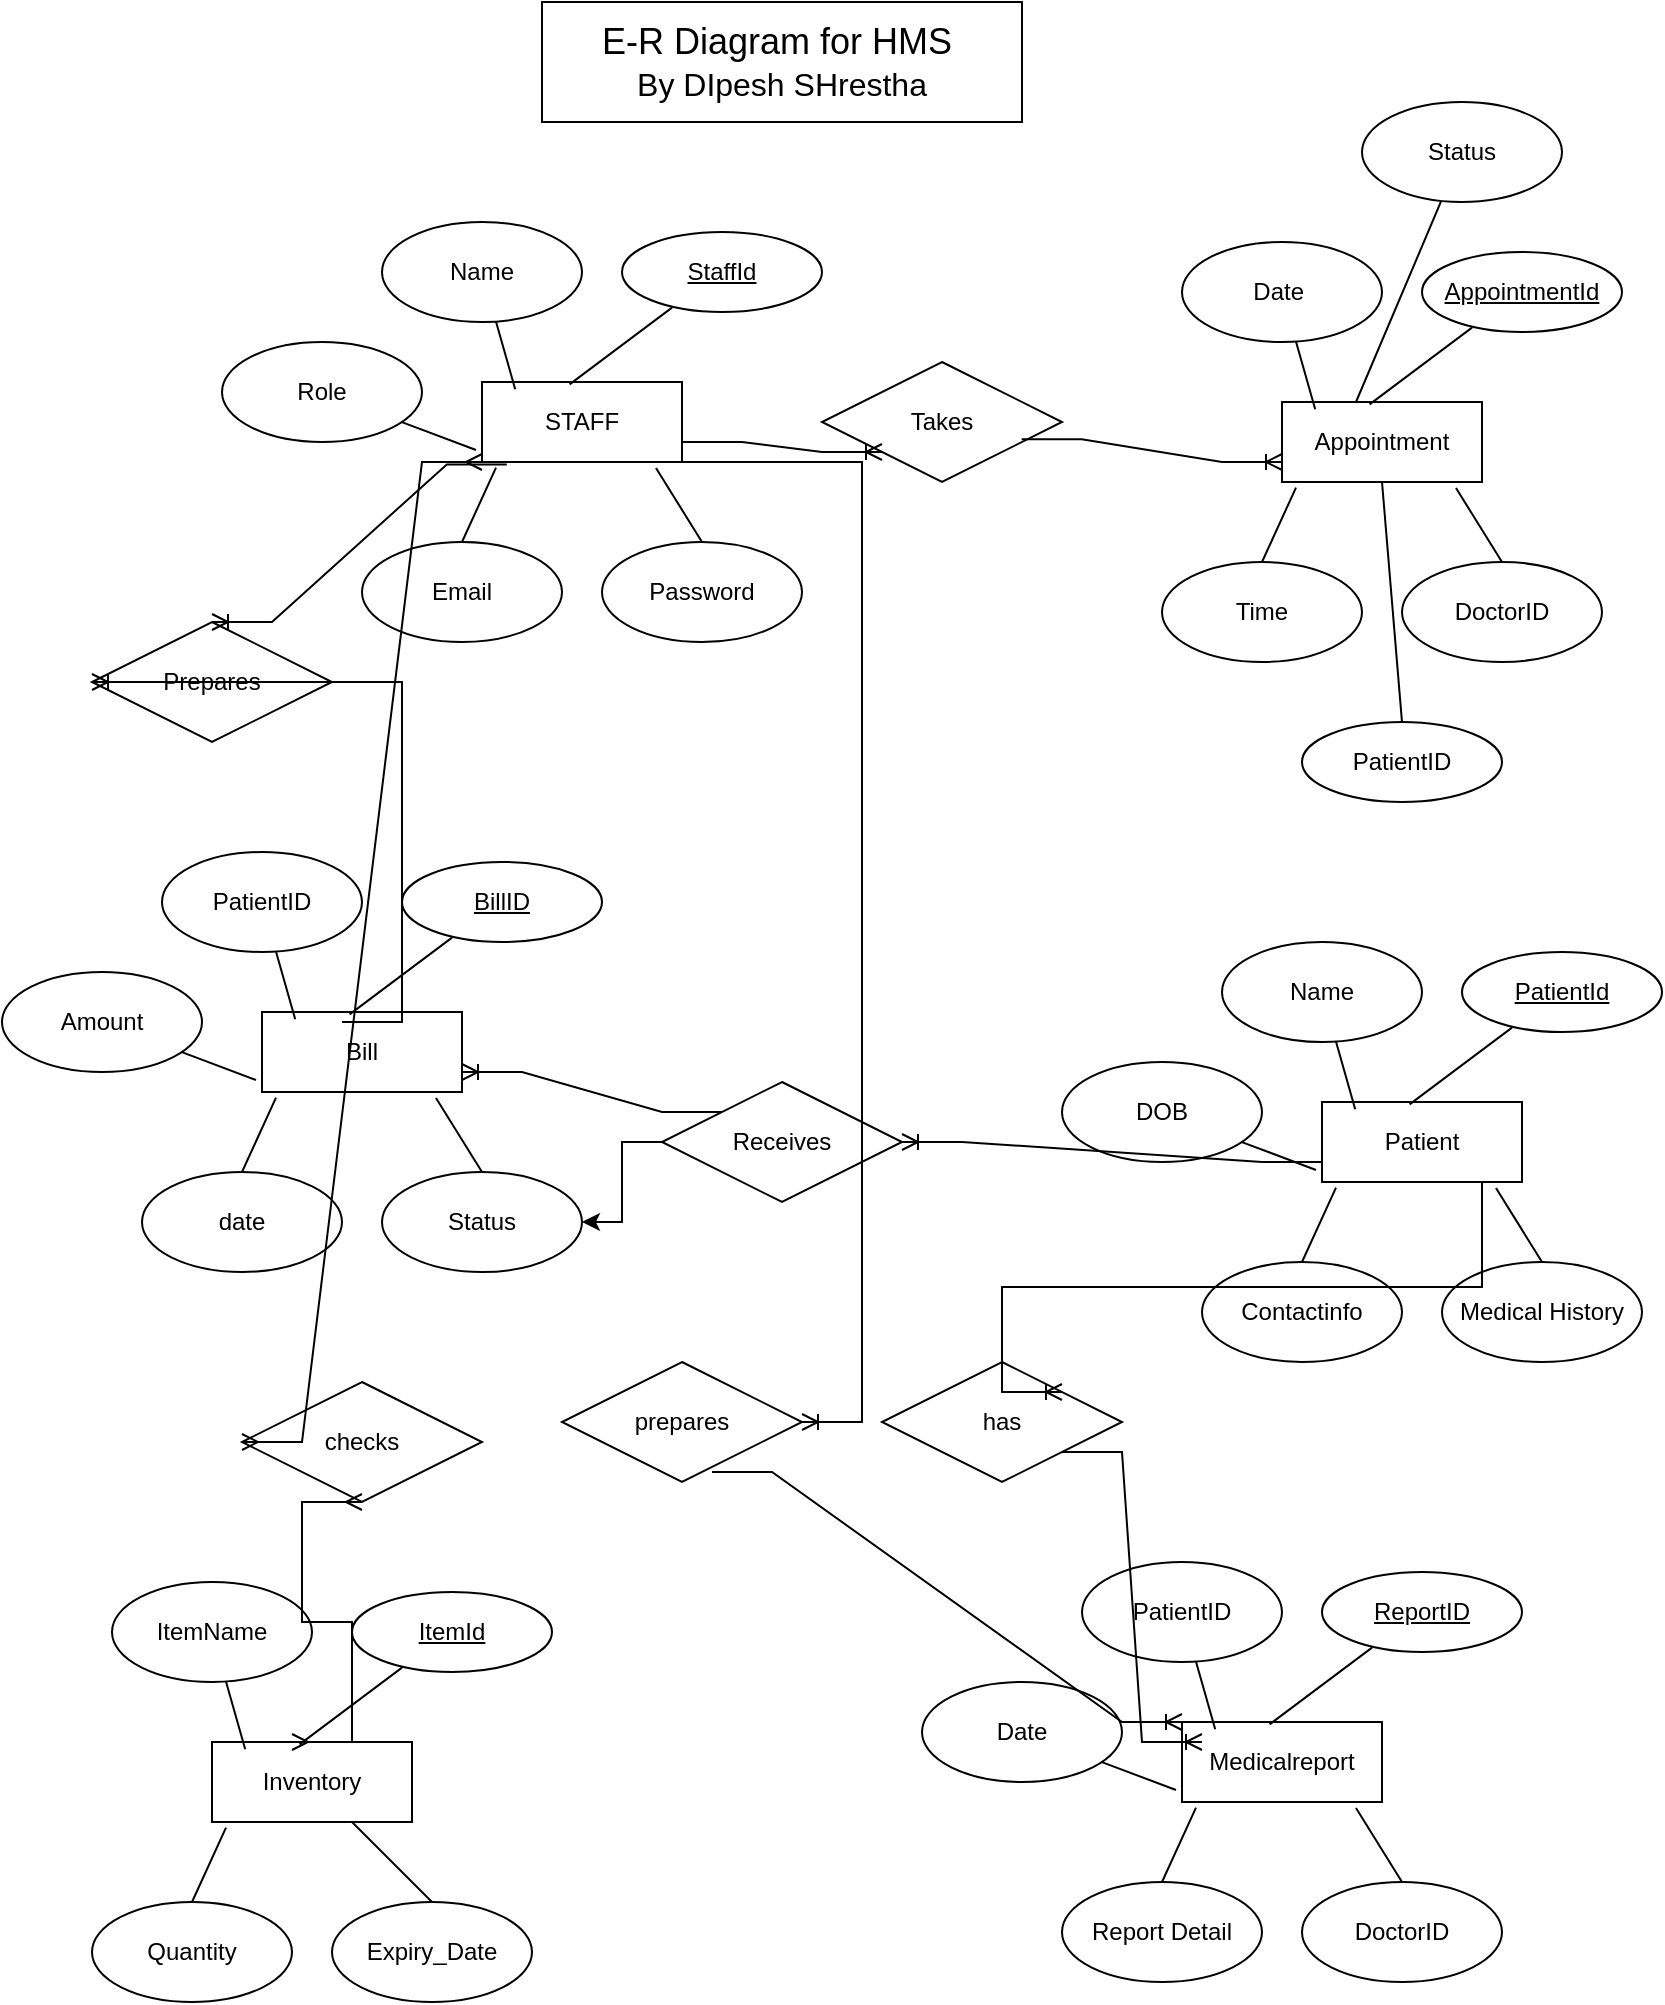 <mxfile version="24.7.5">
  <diagram name="Page-1" id="xwE9w0ND5p_MPtP_wjFy">
    <mxGraphModel dx="1927" dy="1035" grid="1" gridSize="10" guides="1" tooltips="1" connect="1" arrows="1" fold="1" page="1" pageScale="1" pageWidth="850" pageHeight="1100" math="0" shadow="0">
      <root>
        <mxCell id="0" />
        <mxCell id="1" parent="0" />
        <mxCell id="L9grCcNbEWZBXhojrE6Y-1" value="STAFF" style="whiteSpace=wrap;html=1;align=center;" vertex="1" parent="1">
          <mxGeometry x="280" y="210" width="100" height="40" as="geometry" />
        </mxCell>
        <mxCell id="L9grCcNbEWZBXhojrE6Y-4" value="" style="endArrow=none;html=1;rounded=0;entryX=0.166;entryY=0.09;entryDx=0;entryDy=0;entryPerimeter=0;" edge="1" parent="1" source="L9grCcNbEWZBXhojrE6Y-5" target="L9grCcNbEWZBXhojrE6Y-1">
          <mxGeometry relative="1" as="geometry">
            <mxPoint x="270" y="110" as="sourcePoint" />
            <mxPoint x="310" y="320" as="targetPoint" />
          </mxGeometry>
        </mxCell>
        <mxCell id="L9grCcNbEWZBXhojrE6Y-6" value="StaffId" style="ellipse;whiteSpace=wrap;html=1;align=center;fontStyle=4;" vertex="1" parent="1">
          <mxGeometry x="350" y="135" width="100" height="40" as="geometry" />
        </mxCell>
        <mxCell id="L9grCcNbEWZBXhojrE6Y-5" value="Name" style="ellipse;whiteSpace=wrap;html=1;align=center;" vertex="1" parent="1">
          <mxGeometry x="230" y="130" width="100" height="50" as="geometry" />
        </mxCell>
        <mxCell id="L9grCcNbEWZBXhojrE6Y-8" value="" style="endArrow=none;html=1;rounded=0;entryX=0.438;entryY=0.03;entryDx=0;entryDy=0;entryPerimeter=0;exitX=0.25;exitY=0.945;exitDx=0;exitDy=0;exitPerimeter=0;" edge="1" parent="1" source="L9grCcNbEWZBXhojrE6Y-6" target="L9grCcNbEWZBXhojrE6Y-1">
          <mxGeometry relative="1" as="geometry">
            <mxPoint x="297" y="190" as="sourcePoint" />
            <mxPoint x="307" y="224" as="targetPoint" />
          </mxGeometry>
        </mxCell>
        <mxCell id="L9grCcNbEWZBXhojrE6Y-9" value="Role" style="ellipse;whiteSpace=wrap;html=1;align=center;" vertex="1" parent="1">
          <mxGeometry x="150" y="190" width="100" height="50" as="geometry" />
        </mxCell>
        <mxCell id="L9grCcNbEWZBXhojrE6Y-10" value="" style="endArrow=none;html=1;rounded=0;entryX=0.166;entryY=0.09;entryDx=0;entryDy=0;entryPerimeter=0;" edge="1" source="L9grCcNbEWZBXhojrE6Y-9" parent="1">
          <mxGeometry relative="1" as="geometry">
            <mxPoint x="250" y="140" as="sourcePoint" />
            <mxPoint x="277" y="244" as="targetPoint" />
          </mxGeometry>
        </mxCell>
        <mxCell id="L9grCcNbEWZBXhojrE6Y-11" value="Email" style="ellipse;whiteSpace=wrap;html=1;align=center;" vertex="1" parent="1">
          <mxGeometry x="220" y="290" width="100" height="50" as="geometry" />
        </mxCell>
        <mxCell id="L9grCcNbEWZBXhojrE6Y-12" value="" style="endArrow=none;html=1;rounded=0;entryX=0.5;entryY=0;entryDx=0;entryDy=0;exitX=0.07;exitY=1.07;exitDx=0;exitDy=0;exitPerimeter=0;" edge="1" parent="1" source="L9grCcNbEWZBXhojrE6Y-1" target="L9grCcNbEWZBXhojrE6Y-11">
          <mxGeometry relative="1" as="geometry">
            <mxPoint x="297" y="190" as="sourcePoint" />
            <mxPoint x="307" y="224" as="targetPoint" />
          </mxGeometry>
        </mxCell>
        <mxCell id="L9grCcNbEWZBXhojrE6Y-13" value="" style="endArrow=none;html=1;rounded=0;entryX=0.5;entryY=0;entryDx=0;entryDy=0;exitX=0.07;exitY=1.07;exitDx=0;exitDy=0;exitPerimeter=0;" edge="1" target="L9grCcNbEWZBXhojrE6Y-14" parent="1">
          <mxGeometry relative="1" as="geometry">
            <mxPoint x="367" y="253" as="sourcePoint" />
            <mxPoint x="387" y="224" as="targetPoint" />
          </mxGeometry>
        </mxCell>
        <mxCell id="L9grCcNbEWZBXhojrE6Y-14" value="Password" style="ellipse;whiteSpace=wrap;html=1;align=center;" vertex="1" parent="1">
          <mxGeometry x="340" y="290" width="100" height="50" as="geometry" />
        </mxCell>
        <mxCell id="L9grCcNbEWZBXhojrE6Y-15" value="Takes" style="shape=rhombus;perimeter=rhombusPerimeter;whiteSpace=wrap;html=1;align=center;" vertex="1" parent="1">
          <mxGeometry x="450" y="200" width="120" height="60" as="geometry" />
        </mxCell>
        <mxCell id="L9grCcNbEWZBXhojrE6Y-16" value="Appointment" style="whiteSpace=wrap;html=1;align=center;" vertex="1" parent="1">
          <mxGeometry x="680" y="220" width="100" height="40" as="geometry" />
        </mxCell>
        <mxCell id="L9grCcNbEWZBXhojrE6Y-17" value="" style="endArrow=none;html=1;rounded=0;entryX=0.166;entryY=0.09;entryDx=0;entryDy=0;entryPerimeter=0;" edge="1" source="L9grCcNbEWZBXhojrE6Y-19" target="L9grCcNbEWZBXhojrE6Y-16" parent="1">
          <mxGeometry relative="1" as="geometry">
            <mxPoint x="670" y="120" as="sourcePoint" />
            <mxPoint x="710" y="330" as="targetPoint" />
          </mxGeometry>
        </mxCell>
        <mxCell id="L9grCcNbEWZBXhojrE6Y-18" value="AppointmentId" style="ellipse;whiteSpace=wrap;html=1;align=center;fontStyle=4;" vertex="1" parent="1">
          <mxGeometry x="750" y="145" width="100" height="40" as="geometry" />
        </mxCell>
        <mxCell id="L9grCcNbEWZBXhojrE6Y-19" value="Date&amp;nbsp;" style="ellipse;whiteSpace=wrap;html=1;align=center;" vertex="1" parent="1">
          <mxGeometry x="630" y="140" width="100" height="50" as="geometry" />
        </mxCell>
        <mxCell id="L9grCcNbEWZBXhojrE6Y-20" value="" style="endArrow=none;html=1;rounded=0;entryX=0.438;entryY=0.03;entryDx=0;entryDy=0;entryPerimeter=0;exitX=0.25;exitY=0.945;exitDx=0;exitDy=0;exitPerimeter=0;" edge="1" source="L9grCcNbEWZBXhojrE6Y-18" target="L9grCcNbEWZBXhojrE6Y-16" parent="1">
          <mxGeometry relative="1" as="geometry">
            <mxPoint x="697" y="200" as="sourcePoint" />
            <mxPoint x="707" y="234" as="targetPoint" />
          </mxGeometry>
        </mxCell>
        <mxCell id="L9grCcNbEWZBXhojrE6Y-22" value="Time" style="ellipse;whiteSpace=wrap;html=1;align=center;" vertex="1" parent="1">
          <mxGeometry x="620" y="300" width="100" height="50" as="geometry" />
        </mxCell>
        <mxCell id="L9grCcNbEWZBXhojrE6Y-23" value="" style="endArrow=none;html=1;rounded=0;entryX=0.5;entryY=0;entryDx=0;entryDy=0;exitX=0.07;exitY=1.07;exitDx=0;exitDy=0;exitPerimeter=0;" edge="1" source="L9grCcNbEWZBXhojrE6Y-16" target="L9grCcNbEWZBXhojrE6Y-22" parent="1">
          <mxGeometry relative="1" as="geometry">
            <mxPoint x="697" y="200" as="sourcePoint" />
            <mxPoint x="707" y="234" as="targetPoint" />
          </mxGeometry>
        </mxCell>
        <mxCell id="L9grCcNbEWZBXhojrE6Y-24" value="" style="endArrow=none;html=1;rounded=0;entryX=0.5;entryY=0;entryDx=0;entryDy=0;exitX=0.07;exitY=1.07;exitDx=0;exitDy=0;exitPerimeter=0;" edge="1" target="L9grCcNbEWZBXhojrE6Y-25" parent="1">
          <mxGeometry relative="1" as="geometry">
            <mxPoint x="767" y="263" as="sourcePoint" />
            <mxPoint x="787" y="234" as="targetPoint" />
          </mxGeometry>
        </mxCell>
        <mxCell id="L9grCcNbEWZBXhojrE6Y-25" value="DoctorID" style="ellipse;whiteSpace=wrap;html=1;align=center;" vertex="1" parent="1">
          <mxGeometry x="740" y="300" width="100" height="50" as="geometry" />
        </mxCell>
        <mxCell id="L9grCcNbEWZBXhojrE6Y-26" value="PatientID" style="ellipse;whiteSpace=wrap;html=1;align=center;" vertex="1" parent="1">
          <mxGeometry x="690" y="380" width="100" height="40" as="geometry" />
        </mxCell>
        <mxCell id="L9grCcNbEWZBXhojrE6Y-27" value="" style="endArrow=none;html=1;rounded=0;exitX=0.5;exitY=1;exitDx=0;exitDy=0;entryX=0.5;entryY=0;entryDx=0;entryDy=0;" edge="1" target="L9grCcNbEWZBXhojrE6Y-26" parent="1" source="L9grCcNbEWZBXhojrE6Y-16">
          <mxGeometry relative="1" as="geometry">
            <mxPoint x="777" y="240" as="sourcePoint" />
            <mxPoint x="730" y="370" as="targetPoint" />
          </mxGeometry>
        </mxCell>
        <mxCell id="L9grCcNbEWZBXhojrE6Y-28" value="" style="endArrow=none;html=1;rounded=0;entryX=0.166;entryY=0.09;entryDx=0;entryDy=0;entryPerimeter=0;" edge="1" source="L9grCcNbEWZBXhojrE6Y-29" parent="1">
          <mxGeometry relative="1" as="geometry">
            <mxPoint x="690" y="116" as="sourcePoint" />
            <mxPoint x="717" y="220" as="targetPoint" />
          </mxGeometry>
        </mxCell>
        <mxCell id="L9grCcNbEWZBXhojrE6Y-29" value="Status" style="ellipse;whiteSpace=wrap;html=1;align=center;" vertex="1" parent="1">
          <mxGeometry x="720" y="70" width="100" height="50" as="geometry" />
        </mxCell>
        <mxCell id="L9grCcNbEWZBXhojrE6Y-30" value="Patient" style="whiteSpace=wrap;html=1;align=center;" vertex="1" parent="1">
          <mxGeometry x="700" y="570" width="100" height="40" as="geometry" />
        </mxCell>
        <mxCell id="L9grCcNbEWZBXhojrE6Y-31" value="" style="endArrow=none;html=1;rounded=0;entryX=0.166;entryY=0.09;entryDx=0;entryDy=0;entryPerimeter=0;" edge="1" source="L9grCcNbEWZBXhojrE6Y-33" target="L9grCcNbEWZBXhojrE6Y-30" parent="1">
          <mxGeometry relative="1" as="geometry">
            <mxPoint x="690" y="470" as="sourcePoint" />
            <mxPoint x="730" y="680" as="targetPoint" />
          </mxGeometry>
        </mxCell>
        <mxCell id="L9grCcNbEWZBXhojrE6Y-32" value="PatientId" style="ellipse;whiteSpace=wrap;html=1;align=center;fontStyle=4;" vertex="1" parent="1">
          <mxGeometry x="770" y="495" width="100" height="40" as="geometry" />
        </mxCell>
        <mxCell id="L9grCcNbEWZBXhojrE6Y-33" value="Name" style="ellipse;whiteSpace=wrap;html=1;align=center;" vertex="1" parent="1">
          <mxGeometry x="650" y="490" width="100" height="50" as="geometry" />
        </mxCell>
        <mxCell id="L9grCcNbEWZBXhojrE6Y-34" value="" style="endArrow=none;html=1;rounded=0;entryX=0.438;entryY=0.03;entryDx=0;entryDy=0;entryPerimeter=0;exitX=0.25;exitY=0.945;exitDx=0;exitDy=0;exitPerimeter=0;" edge="1" source="L9grCcNbEWZBXhojrE6Y-32" target="L9grCcNbEWZBXhojrE6Y-30" parent="1">
          <mxGeometry relative="1" as="geometry">
            <mxPoint x="717" y="550" as="sourcePoint" />
            <mxPoint x="727" y="584" as="targetPoint" />
          </mxGeometry>
        </mxCell>
        <mxCell id="L9grCcNbEWZBXhojrE6Y-35" value="DOB" style="ellipse;whiteSpace=wrap;html=1;align=center;" vertex="1" parent="1">
          <mxGeometry x="570" y="550" width="100" height="50" as="geometry" />
        </mxCell>
        <mxCell id="L9grCcNbEWZBXhojrE6Y-36" value="" style="endArrow=none;html=1;rounded=0;entryX=0.166;entryY=0.09;entryDx=0;entryDy=0;entryPerimeter=0;" edge="1" source="L9grCcNbEWZBXhojrE6Y-35" parent="1">
          <mxGeometry relative="1" as="geometry">
            <mxPoint x="670" y="500" as="sourcePoint" />
            <mxPoint x="697" y="604" as="targetPoint" />
          </mxGeometry>
        </mxCell>
        <mxCell id="L9grCcNbEWZBXhojrE6Y-37" value="Contactinfo" style="ellipse;whiteSpace=wrap;html=1;align=center;" vertex="1" parent="1">
          <mxGeometry x="640" y="650" width="100" height="50" as="geometry" />
        </mxCell>
        <mxCell id="L9grCcNbEWZBXhojrE6Y-38" value="" style="endArrow=none;html=1;rounded=0;entryX=0.5;entryY=0;entryDx=0;entryDy=0;exitX=0.07;exitY=1.07;exitDx=0;exitDy=0;exitPerimeter=0;" edge="1" source="L9grCcNbEWZBXhojrE6Y-30" target="L9grCcNbEWZBXhojrE6Y-37" parent="1">
          <mxGeometry relative="1" as="geometry">
            <mxPoint x="717" y="550" as="sourcePoint" />
            <mxPoint x="727" y="584" as="targetPoint" />
          </mxGeometry>
        </mxCell>
        <mxCell id="L9grCcNbEWZBXhojrE6Y-39" value="" style="endArrow=none;html=1;rounded=0;entryX=0.5;entryY=0;entryDx=0;entryDy=0;exitX=0.07;exitY=1.07;exitDx=0;exitDy=0;exitPerimeter=0;" edge="1" target="L9grCcNbEWZBXhojrE6Y-40" parent="1">
          <mxGeometry relative="1" as="geometry">
            <mxPoint x="787" y="613" as="sourcePoint" />
            <mxPoint x="807" y="584" as="targetPoint" />
          </mxGeometry>
        </mxCell>
        <mxCell id="L9grCcNbEWZBXhojrE6Y-40" value="Medical History" style="ellipse;whiteSpace=wrap;html=1;align=center;" vertex="1" parent="1">
          <mxGeometry x="760" y="650" width="100" height="50" as="geometry" />
        </mxCell>
        <mxCell id="L9grCcNbEWZBXhojrE6Y-41" value="Inventory" style="whiteSpace=wrap;html=1;align=center;" vertex="1" parent="1">
          <mxGeometry x="145" y="890" width="100" height="40" as="geometry" />
        </mxCell>
        <mxCell id="L9grCcNbEWZBXhojrE6Y-42" value="" style="endArrow=none;html=1;rounded=0;entryX=0.166;entryY=0.09;entryDx=0;entryDy=0;entryPerimeter=0;" edge="1" source="L9grCcNbEWZBXhojrE6Y-44" target="L9grCcNbEWZBXhojrE6Y-41" parent="1">
          <mxGeometry relative="1" as="geometry">
            <mxPoint x="135" y="790" as="sourcePoint" />
            <mxPoint x="175" y="1000" as="targetPoint" />
          </mxGeometry>
        </mxCell>
        <mxCell id="L9grCcNbEWZBXhojrE6Y-43" value="ItemId" style="ellipse;whiteSpace=wrap;html=1;align=center;fontStyle=4;" vertex="1" parent="1">
          <mxGeometry x="215" y="815" width="100" height="40" as="geometry" />
        </mxCell>
        <mxCell id="L9grCcNbEWZBXhojrE6Y-44" value="ItemName" style="ellipse;whiteSpace=wrap;html=1;align=center;" vertex="1" parent="1">
          <mxGeometry x="95" y="810" width="100" height="50" as="geometry" />
        </mxCell>
        <mxCell id="L9grCcNbEWZBXhojrE6Y-45" value="" style="endArrow=none;html=1;rounded=0;entryX=0.438;entryY=0.03;entryDx=0;entryDy=0;entryPerimeter=0;exitX=0.25;exitY=0.945;exitDx=0;exitDy=0;exitPerimeter=0;" edge="1" source="L9grCcNbEWZBXhojrE6Y-43" target="L9grCcNbEWZBXhojrE6Y-41" parent="1">
          <mxGeometry relative="1" as="geometry">
            <mxPoint x="162" y="870" as="sourcePoint" />
            <mxPoint x="172" y="904" as="targetPoint" />
          </mxGeometry>
        </mxCell>
        <mxCell id="L9grCcNbEWZBXhojrE6Y-48" value="Quantity" style="ellipse;whiteSpace=wrap;html=1;align=center;" vertex="1" parent="1">
          <mxGeometry x="85" y="970" width="100" height="50" as="geometry" />
        </mxCell>
        <mxCell id="L9grCcNbEWZBXhojrE6Y-49" value="" style="endArrow=none;html=1;rounded=0;entryX=0.5;entryY=0;entryDx=0;entryDy=0;exitX=0.07;exitY=1.07;exitDx=0;exitDy=0;exitPerimeter=0;" edge="1" source="L9grCcNbEWZBXhojrE6Y-41" target="L9grCcNbEWZBXhojrE6Y-48" parent="1">
          <mxGeometry relative="1" as="geometry">
            <mxPoint x="162" y="870" as="sourcePoint" />
            <mxPoint x="172" y="904" as="targetPoint" />
          </mxGeometry>
        </mxCell>
        <mxCell id="L9grCcNbEWZBXhojrE6Y-50" value="" style="endArrow=none;html=1;rounded=0;entryX=0.5;entryY=0;entryDx=0;entryDy=0;" edge="1" target="L9grCcNbEWZBXhojrE6Y-51" parent="1" source="L9grCcNbEWZBXhojrE6Y-41">
          <mxGeometry relative="1" as="geometry">
            <mxPoint x="232" y="933" as="sourcePoint" />
            <mxPoint x="252" y="904" as="targetPoint" />
          </mxGeometry>
        </mxCell>
        <mxCell id="L9grCcNbEWZBXhojrE6Y-51" value="Expiry_Date" style="ellipse;whiteSpace=wrap;html=1;align=center;" vertex="1" parent="1">
          <mxGeometry x="205" y="970" width="100" height="50" as="geometry" />
        </mxCell>
        <mxCell id="L9grCcNbEWZBXhojrE6Y-52" value="Medicalreport" style="whiteSpace=wrap;html=1;align=center;" vertex="1" parent="1">
          <mxGeometry x="630" y="880" width="100" height="40" as="geometry" />
        </mxCell>
        <mxCell id="L9grCcNbEWZBXhojrE6Y-53" value="" style="endArrow=none;html=1;rounded=0;entryX=0.166;entryY=0.09;entryDx=0;entryDy=0;entryPerimeter=0;" edge="1" source="L9grCcNbEWZBXhojrE6Y-55" target="L9grCcNbEWZBXhojrE6Y-52" parent="1">
          <mxGeometry relative="1" as="geometry">
            <mxPoint x="620" y="780" as="sourcePoint" />
            <mxPoint x="660" y="990" as="targetPoint" />
          </mxGeometry>
        </mxCell>
        <mxCell id="L9grCcNbEWZBXhojrE6Y-54" value="ReportID" style="ellipse;whiteSpace=wrap;html=1;align=center;fontStyle=4;" vertex="1" parent="1">
          <mxGeometry x="700" y="805" width="100" height="40" as="geometry" />
        </mxCell>
        <mxCell id="L9grCcNbEWZBXhojrE6Y-55" value="PatientID" style="ellipse;whiteSpace=wrap;html=1;align=center;" vertex="1" parent="1">
          <mxGeometry x="580" y="800" width="100" height="50" as="geometry" />
        </mxCell>
        <mxCell id="L9grCcNbEWZBXhojrE6Y-56" value="" style="endArrow=none;html=1;rounded=0;entryX=0.438;entryY=0.03;entryDx=0;entryDy=0;entryPerimeter=0;exitX=0.25;exitY=0.945;exitDx=0;exitDy=0;exitPerimeter=0;" edge="1" source="L9grCcNbEWZBXhojrE6Y-54" target="L9grCcNbEWZBXhojrE6Y-52" parent="1">
          <mxGeometry relative="1" as="geometry">
            <mxPoint x="647" y="860" as="sourcePoint" />
            <mxPoint x="657" y="894" as="targetPoint" />
          </mxGeometry>
        </mxCell>
        <mxCell id="L9grCcNbEWZBXhojrE6Y-57" value="Date" style="ellipse;whiteSpace=wrap;html=1;align=center;" vertex="1" parent="1">
          <mxGeometry x="500" y="860" width="100" height="50" as="geometry" />
        </mxCell>
        <mxCell id="L9grCcNbEWZBXhojrE6Y-58" value="" style="endArrow=none;html=1;rounded=0;entryX=0.166;entryY=0.09;entryDx=0;entryDy=0;entryPerimeter=0;" edge="1" source="L9grCcNbEWZBXhojrE6Y-57" parent="1">
          <mxGeometry relative="1" as="geometry">
            <mxPoint x="600" y="810" as="sourcePoint" />
            <mxPoint x="627" y="914" as="targetPoint" />
          </mxGeometry>
        </mxCell>
        <mxCell id="L9grCcNbEWZBXhojrE6Y-59" value="Report Detail" style="ellipse;whiteSpace=wrap;html=1;align=center;" vertex="1" parent="1">
          <mxGeometry x="570" y="960" width="100" height="50" as="geometry" />
        </mxCell>
        <mxCell id="L9grCcNbEWZBXhojrE6Y-60" value="" style="endArrow=none;html=1;rounded=0;entryX=0.5;entryY=0;entryDx=0;entryDy=0;exitX=0.07;exitY=1.07;exitDx=0;exitDy=0;exitPerimeter=0;" edge="1" source="L9grCcNbEWZBXhojrE6Y-52" target="L9grCcNbEWZBXhojrE6Y-59" parent="1">
          <mxGeometry relative="1" as="geometry">
            <mxPoint x="647" y="860" as="sourcePoint" />
            <mxPoint x="657" y="894" as="targetPoint" />
          </mxGeometry>
        </mxCell>
        <mxCell id="L9grCcNbEWZBXhojrE6Y-61" value="" style="endArrow=none;html=1;rounded=0;entryX=0.5;entryY=0;entryDx=0;entryDy=0;exitX=0.07;exitY=1.07;exitDx=0;exitDy=0;exitPerimeter=0;" edge="1" target="L9grCcNbEWZBXhojrE6Y-62" parent="1">
          <mxGeometry relative="1" as="geometry">
            <mxPoint x="717" y="923" as="sourcePoint" />
            <mxPoint x="737" y="894" as="targetPoint" />
          </mxGeometry>
        </mxCell>
        <mxCell id="L9grCcNbEWZBXhojrE6Y-62" value="DoctorID" style="ellipse;whiteSpace=wrap;html=1;align=center;" vertex="1" parent="1">
          <mxGeometry x="690" y="960" width="100" height="50" as="geometry" />
        </mxCell>
        <mxCell id="L9grCcNbEWZBXhojrE6Y-63" value="Bill" style="whiteSpace=wrap;html=1;align=center;" vertex="1" parent="1">
          <mxGeometry x="170" y="525" width="100" height="40" as="geometry" />
        </mxCell>
        <mxCell id="L9grCcNbEWZBXhojrE6Y-64" value="" style="endArrow=none;html=1;rounded=0;entryX=0.166;entryY=0.09;entryDx=0;entryDy=0;entryPerimeter=0;" edge="1" parent="1" source="L9grCcNbEWZBXhojrE6Y-66" target="L9grCcNbEWZBXhojrE6Y-63">
          <mxGeometry relative="1" as="geometry">
            <mxPoint x="160" y="425" as="sourcePoint" />
            <mxPoint x="200" y="635" as="targetPoint" />
          </mxGeometry>
        </mxCell>
        <mxCell id="L9grCcNbEWZBXhojrE6Y-65" value="BillID" style="ellipse;whiteSpace=wrap;html=1;align=center;fontStyle=4;" vertex="1" parent="1">
          <mxGeometry x="240" y="450" width="100" height="40" as="geometry" />
        </mxCell>
        <mxCell id="L9grCcNbEWZBXhojrE6Y-66" value="PatientID" style="ellipse;whiteSpace=wrap;html=1;align=center;" vertex="1" parent="1">
          <mxGeometry x="120" y="445" width="100" height="50" as="geometry" />
        </mxCell>
        <mxCell id="L9grCcNbEWZBXhojrE6Y-67" value="" style="endArrow=none;html=1;rounded=0;entryX=0.438;entryY=0.03;entryDx=0;entryDy=0;entryPerimeter=0;exitX=0.25;exitY=0.945;exitDx=0;exitDy=0;exitPerimeter=0;" edge="1" parent="1" source="L9grCcNbEWZBXhojrE6Y-65" target="L9grCcNbEWZBXhojrE6Y-63">
          <mxGeometry relative="1" as="geometry">
            <mxPoint x="187" y="505" as="sourcePoint" />
            <mxPoint x="197" y="539" as="targetPoint" />
          </mxGeometry>
        </mxCell>
        <mxCell id="L9grCcNbEWZBXhojrE6Y-68" value="Amount" style="ellipse;whiteSpace=wrap;html=1;align=center;" vertex="1" parent="1">
          <mxGeometry x="40" y="505" width="100" height="50" as="geometry" />
        </mxCell>
        <mxCell id="L9grCcNbEWZBXhojrE6Y-69" value="" style="endArrow=none;html=1;rounded=0;entryX=0.166;entryY=0.09;entryDx=0;entryDy=0;entryPerimeter=0;" edge="1" parent="1" source="L9grCcNbEWZBXhojrE6Y-68">
          <mxGeometry relative="1" as="geometry">
            <mxPoint x="140" y="455" as="sourcePoint" />
            <mxPoint x="167" y="559" as="targetPoint" />
          </mxGeometry>
        </mxCell>
        <mxCell id="L9grCcNbEWZBXhojrE6Y-70" value="date" style="ellipse;whiteSpace=wrap;html=1;align=center;" vertex="1" parent="1">
          <mxGeometry x="110" y="605" width="100" height="50" as="geometry" />
        </mxCell>
        <mxCell id="L9grCcNbEWZBXhojrE6Y-71" value="" style="endArrow=none;html=1;rounded=0;entryX=0.5;entryY=0;entryDx=0;entryDy=0;exitX=0.07;exitY=1.07;exitDx=0;exitDy=0;exitPerimeter=0;" edge="1" parent="1" source="L9grCcNbEWZBXhojrE6Y-63" target="L9grCcNbEWZBXhojrE6Y-70">
          <mxGeometry relative="1" as="geometry">
            <mxPoint x="187" y="505" as="sourcePoint" />
            <mxPoint x="197" y="539" as="targetPoint" />
          </mxGeometry>
        </mxCell>
        <mxCell id="L9grCcNbEWZBXhojrE6Y-72" value="" style="endArrow=none;html=1;rounded=0;entryX=0.5;entryY=0;entryDx=0;entryDy=0;exitX=0.07;exitY=1.07;exitDx=0;exitDy=0;exitPerimeter=0;" edge="1" parent="1" target="L9grCcNbEWZBXhojrE6Y-73">
          <mxGeometry relative="1" as="geometry">
            <mxPoint x="257" y="568" as="sourcePoint" />
            <mxPoint x="277" y="539" as="targetPoint" />
          </mxGeometry>
        </mxCell>
        <mxCell id="L9grCcNbEWZBXhojrE6Y-73" value="Status" style="ellipse;whiteSpace=wrap;html=1;align=center;" vertex="1" parent="1">
          <mxGeometry x="230" y="605" width="100" height="50" as="geometry" />
        </mxCell>
        <mxCell id="L9grCcNbEWZBXhojrE6Y-74" value="has" style="shape=rhombus;perimeter=rhombusPerimeter;whiteSpace=wrap;html=1;align=center;" vertex="1" parent="1">
          <mxGeometry x="480" y="700" width="120" height="60" as="geometry" />
        </mxCell>
        <mxCell id="L9grCcNbEWZBXhojrE6Y-75" value="Prepares" style="shape=rhombus;perimeter=rhombusPerimeter;whiteSpace=wrap;html=1;align=center;" vertex="1" parent="1">
          <mxGeometry x="85" y="330" width="120" height="60" as="geometry" />
        </mxCell>
        <mxCell id="L9grCcNbEWZBXhojrE6Y-76" value="" style="edgeStyle=entityRelationEdgeStyle;fontSize=12;html=1;endArrow=ERoneToMany;rounded=0;entryX=0.5;entryY=0;entryDx=0;entryDy=0;exitX=0.124;exitY=1.03;exitDx=0;exitDy=0;exitPerimeter=0;" edge="1" parent="1" source="L9grCcNbEWZBXhojrE6Y-1" target="L9grCcNbEWZBXhojrE6Y-75">
          <mxGeometry width="100" height="100" relative="1" as="geometry">
            <mxPoint x="180" y="240" as="sourcePoint" />
            <mxPoint x="280" y="140" as="targetPoint" />
          </mxGeometry>
        </mxCell>
        <mxCell id="L9grCcNbEWZBXhojrE6Y-77" value="" style="edgeStyle=entityRelationEdgeStyle;fontSize=12;html=1;endArrow=ERoneToMany;rounded=0;entryX=0;entryY=0.5;entryDx=0;entryDy=0;" edge="1" parent="1" target="L9grCcNbEWZBXhojrE6Y-75">
          <mxGeometry width="100" height="100" relative="1" as="geometry">
            <mxPoint x="210" y="530" as="sourcePoint" />
            <mxPoint x="460" y="580" as="targetPoint" />
          </mxGeometry>
        </mxCell>
        <mxCell id="L9grCcNbEWZBXhojrE6Y-82" value="" style="edgeStyle=orthogonalEdgeStyle;rounded=0;orthogonalLoop=1;jettySize=auto;html=1;" edge="1" parent="1" source="L9grCcNbEWZBXhojrE6Y-78" target="L9grCcNbEWZBXhojrE6Y-73">
          <mxGeometry relative="1" as="geometry" />
        </mxCell>
        <mxCell id="L9grCcNbEWZBXhojrE6Y-78" value="Receives" style="shape=rhombus;perimeter=rhombusPerimeter;whiteSpace=wrap;html=1;align=center;" vertex="1" parent="1">
          <mxGeometry x="370" y="560" width="120" height="60" as="geometry" />
        </mxCell>
        <mxCell id="L9grCcNbEWZBXhojrE6Y-79" value="" style="edgeStyle=entityRelationEdgeStyle;fontSize=12;html=1;endArrow=ERoneToMany;rounded=0;entryX=0;entryY=1;entryDx=0;entryDy=0;exitX=1;exitY=0.75;exitDx=0;exitDy=0;" edge="1" parent="1" source="L9grCcNbEWZBXhojrE6Y-1" target="L9grCcNbEWZBXhojrE6Y-15">
          <mxGeometry width="100" height="100" relative="1" as="geometry">
            <mxPoint x="507" y="318" as="sourcePoint" />
            <mxPoint x="513" y="380" as="targetPoint" />
            <Array as="points">
              <mxPoint x="732" y="308" />
              <mxPoint x="593" y="390" />
              <mxPoint x="583" y="330" />
              <mxPoint x="603" y="340" />
              <mxPoint x="573" y="349" />
              <mxPoint x="593" y="370" />
            </Array>
          </mxGeometry>
        </mxCell>
        <mxCell id="L9grCcNbEWZBXhojrE6Y-80" value="" style="edgeStyle=entityRelationEdgeStyle;fontSize=12;html=1;endArrow=ERoneToMany;rounded=0;exitX=0.832;exitY=0.643;exitDx=0;exitDy=0;exitPerimeter=0;entryX=0;entryY=0.75;entryDx=0;entryDy=0;" edge="1" parent="1" source="L9grCcNbEWZBXhojrE6Y-15" target="L9grCcNbEWZBXhojrE6Y-16">
          <mxGeometry width="100" height="100" relative="1" as="geometry">
            <mxPoint x="390" y="250" as="sourcePoint" />
            <mxPoint x="570" y="310" as="targetPoint" />
            <Array as="points">
              <mxPoint x="540" y="240" />
              <mxPoint x="742" y="318" />
              <mxPoint x="570" y="330" />
              <mxPoint x="603" y="400" />
              <mxPoint x="593" y="340" />
              <mxPoint x="613" y="350" />
              <mxPoint x="583" y="359" />
              <mxPoint x="603" y="380" />
            </Array>
          </mxGeometry>
        </mxCell>
        <mxCell id="L9grCcNbEWZBXhojrE6Y-81" value="" style="edgeStyle=entityRelationEdgeStyle;fontSize=12;html=1;endArrow=ERoneToMany;rounded=0;entryX=1;entryY=0.75;entryDx=0;entryDy=0;exitX=0;exitY=0;exitDx=0;exitDy=0;" edge="1" parent="1" source="L9grCcNbEWZBXhojrE6Y-78" target="L9grCcNbEWZBXhojrE6Y-63">
          <mxGeometry width="100" height="100" relative="1" as="geometry">
            <mxPoint x="540" y="520" as="sourcePoint" />
            <mxPoint x="400" y="525" as="targetPoint" />
            <Array as="points">
              <mxPoint x="602" y="598" />
              <mxPoint x="500" y="563" />
              <mxPoint x="463" y="680" />
              <mxPoint x="453" y="620" />
              <mxPoint x="473" y="630" />
              <mxPoint x="443" y="639" />
              <mxPoint x="463" y="660" />
            </Array>
          </mxGeometry>
        </mxCell>
        <mxCell id="L9grCcNbEWZBXhojrE6Y-83" value="" style="edgeStyle=entityRelationEdgeStyle;fontSize=12;html=1;endArrow=ERoneToMany;rounded=0;entryX=1;entryY=0.5;entryDx=0;entryDy=0;exitX=0;exitY=0.75;exitDx=0;exitDy=0;" edge="1" parent="1" source="L9grCcNbEWZBXhojrE6Y-30" target="L9grCcNbEWZBXhojrE6Y-78">
          <mxGeometry width="100" height="100" relative="1" as="geometry">
            <mxPoint x="490" y="670" as="sourcePoint" />
            <mxPoint x="700" y="650" as="targetPoint" />
            <Array as="points">
              <mxPoint x="680" y="700" />
              <mxPoint x="742" y="398" />
              <mxPoint x="500" y="430" />
              <mxPoint x="603" y="480" />
              <mxPoint x="593" y="420" />
              <mxPoint x="613" y="430" />
              <mxPoint x="583" y="439" />
              <mxPoint x="603" y="460" />
            </Array>
          </mxGeometry>
        </mxCell>
        <mxCell id="L9grCcNbEWZBXhojrE6Y-84" value="prepares" style="shape=rhombus;perimeter=rhombusPerimeter;whiteSpace=wrap;html=1;align=center;" vertex="1" parent="1">
          <mxGeometry x="320" y="700" width="120" height="60" as="geometry" />
        </mxCell>
        <mxCell id="L9grCcNbEWZBXhojrE6Y-85" value="checks" style="shape=rhombus;perimeter=rhombusPerimeter;whiteSpace=wrap;html=1;align=center;" vertex="1" parent="1">
          <mxGeometry x="160" y="710" width="120" height="60" as="geometry" />
        </mxCell>
        <mxCell id="L9grCcNbEWZBXhojrE6Y-86" value="" style="edgeStyle=entityRelationEdgeStyle;fontSize=12;html=1;endArrow=ERmany;startArrow=ERmany;rounded=0;exitX=0;exitY=0.5;exitDx=0;exitDy=0;" edge="1" parent="1" source="L9grCcNbEWZBXhojrE6Y-85">
          <mxGeometry width="100" height="100" relative="1" as="geometry">
            <mxPoint x="280" y="680" as="sourcePoint" />
            <mxPoint x="280" y="250" as="targetPoint" />
            <Array as="points">
              <mxPoint x="110" y="460" />
              <mxPoint x="20" y="490" />
              <mxPoint x="40" y="540" />
              <mxPoint x="10" y="420" />
              <mxPoint x="240" y="210" />
            </Array>
          </mxGeometry>
        </mxCell>
        <mxCell id="L9grCcNbEWZBXhojrE6Y-87" value="" style="edgeStyle=entityRelationEdgeStyle;fontSize=12;html=1;endArrow=ERmany;startArrow=ERmany;rounded=0;exitX=0;exitY=0.5;exitDx=0;exitDy=0;entryX=0.5;entryY=1;entryDx=0;entryDy=0;" edge="1" parent="1" target="L9grCcNbEWZBXhojrE6Y-85">
          <mxGeometry width="100" height="100" relative="1" as="geometry">
            <mxPoint x="185" y="890" as="sourcePoint" />
            <mxPoint x="305" y="400" as="targetPoint" />
            <Array as="points">
              <mxPoint x="135" y="610" />
              <mxPoint x="45" y="640" />
              <mxPoint x="220" y="760" />
              <mxPoint x="65" y="690" />
              <mxPoint x="35" y="570" />
              <mxPoint x="265" y="360" />
            </Array>
          </mxGeometry>
        </mxCell>
        <mxCell id="L9grCcNbEWZBXhojrE6Y-88" value="" style="edgeStyle=entityRelationEdgeStyle;fontSize=12;html=1;endArrow=ERoneToMany;rounded=0;exitX=0.5;exitY=1;exitDx=0;exitDy=0;" edge="1" parent="1" source="L9grCcNbEWZBXhojrE6Y-1" target="L9grCcNbEWZBXhojrE6Y-84">
          <mxGeometry width="100" height="100" relative="1" as="geometry">
            <mxPoint x="380" y="700" as="sourcePoint" />
            <mxPoint x="490" y="650" as="targetPoint" />
            <Array as="points">
              <mxPoint x="582" y="723" />
              <mxPoint x="480" y="688" />
              <mxPoint x="443" y="805" />
              <mxPoint x="433" y="745" />
              <mxPoint x="453" y="755" />
              <mxPoint x="423" y="764" />
              <mxPoint x="443" y="785" />
            </Array>
          </mxGeometry>
        </mxCell>
        <mxCell id="L9grCcNbEWZBXhojrE6Y-89" value="" style="edgeStyle=entityRelationEdgeStyle;fontSize=12;html=1;endArrow=ERoneToMany;rounded=0;entryX=0;entryY=0;entryDx=0;entryDy=0;exitX=0;exitY=0;exitDx=0;exitDy=0;" edge="1" parent="1" target="L9grCcNbEWZBXhojrE6Y-52">
          <mxGeometry width="100" height="100" relative="1" as="geometry">
            <mxPoint x="395" y="755" as="sourcePoint" />
            <mxPoint x="345" y="305" as="targetPoint" />
            <Array as="points">
              <mxPoint x="597" y="778" />
              <mxPoint x="495" y="743" />
              <mxPoint x="458" y="860" />
              <mxPoint x="448" y="800" />
              <mxPoint x="468" y="810" />
              <mxPoint x="438" y="819" />
              <mxPoint x="458" y="840" />
            </Array>
          </mxGeometry>
        </mxCell>
        <mxCell id="L9grCcNbEWZBXhojrE6Y-91" value="" style="edgeStyle=entityRelationEdgeStyle;fontSize=12;html=1;endArrow=ERoneToMany;rounded=0;entryX=0;entryY=0;entryDx=0;entryDy=0;exitX=1;exitY=1;exitDx=0;exitDy=0;" edge="1" parent="1" source="L9grCcNbEWZBXhojrE6Y-74">
          <mxGeometry width="100" height="100" relative="1" as="geometry">
            <mxPoint x="405" y="765" as="sourcePoint" />
            <mxPoint x="640" y="890" as="targetPoint" />
            <Array as="points">
              <mxPoint x="607" y="788" />
              <mxPoint x="505" y="753" />
              <mxPoint x="468" y="870" />
              <mxPoint x="458" y="810" />
              <mxPoint x="478" y="820" />
              <mxPoint x="448" y="829" />
              <mxPoint x="468" y="850" />
            </Array>
          </mxGeometry>
        </mxCell>
        <mxCell id="L9grCcNbEWZBXhojrE6Y-92" value="" style="edgeStyle=entityRelationEdgeStyle;fontSize=12;html=1;endArrow=ERoneToMany;rounded=0;entryX=0;entryY=0;entryDx=0;entryDy=0;exitX=0.5;exitY=1;exitDx=0;exitDy=0;" edge="1" parent="1" source="L9grCcNbEWZBXhojrE6Y-30">
          <mxGeometry width="100" height="100" relative="1" as="geometry">
            <mxPoint x="500" y="570" as="sourcePoint" />
            <mxPoint x="570" y="715" as="targetPoint" />
            <Array as="points">
              <mxPoint x="537" y="613" />
              <mxPoint x="435" y="578" />
              <mxPoint x="398" y="695" />
              <mxPoint x="388" y="635" />
              <mxPoint x="408" y="645" />
              <mxPoint x="378" y="654" />
              <mxPoint x="398" y="675" />
            </Array>
          </mxGeometry>
        </mxCell>
        <mxCell id="L9grCcNbEWZBXhojrE6Y-93" value="&lt;font style=&quot;font-size: 18px;&quot;&gt;E-R Diagram for HMS&amp;nbsp;&lt;/font&gt;&lt;div&gt;&lt;font size=&quot;3&quot;&gt;By DIpesh SHrestha&lt;/font&gt;&lt;/div&gt;" style="whiteSpace=wrap;html=1;" vertex="1" parent="1">
          <mxGeometry x="310" y="20" width="240" height="60" as="geometry" />
        </mxCell>
      </root>
    </mxGraphModel>
  </diagram>
</mxfile>
